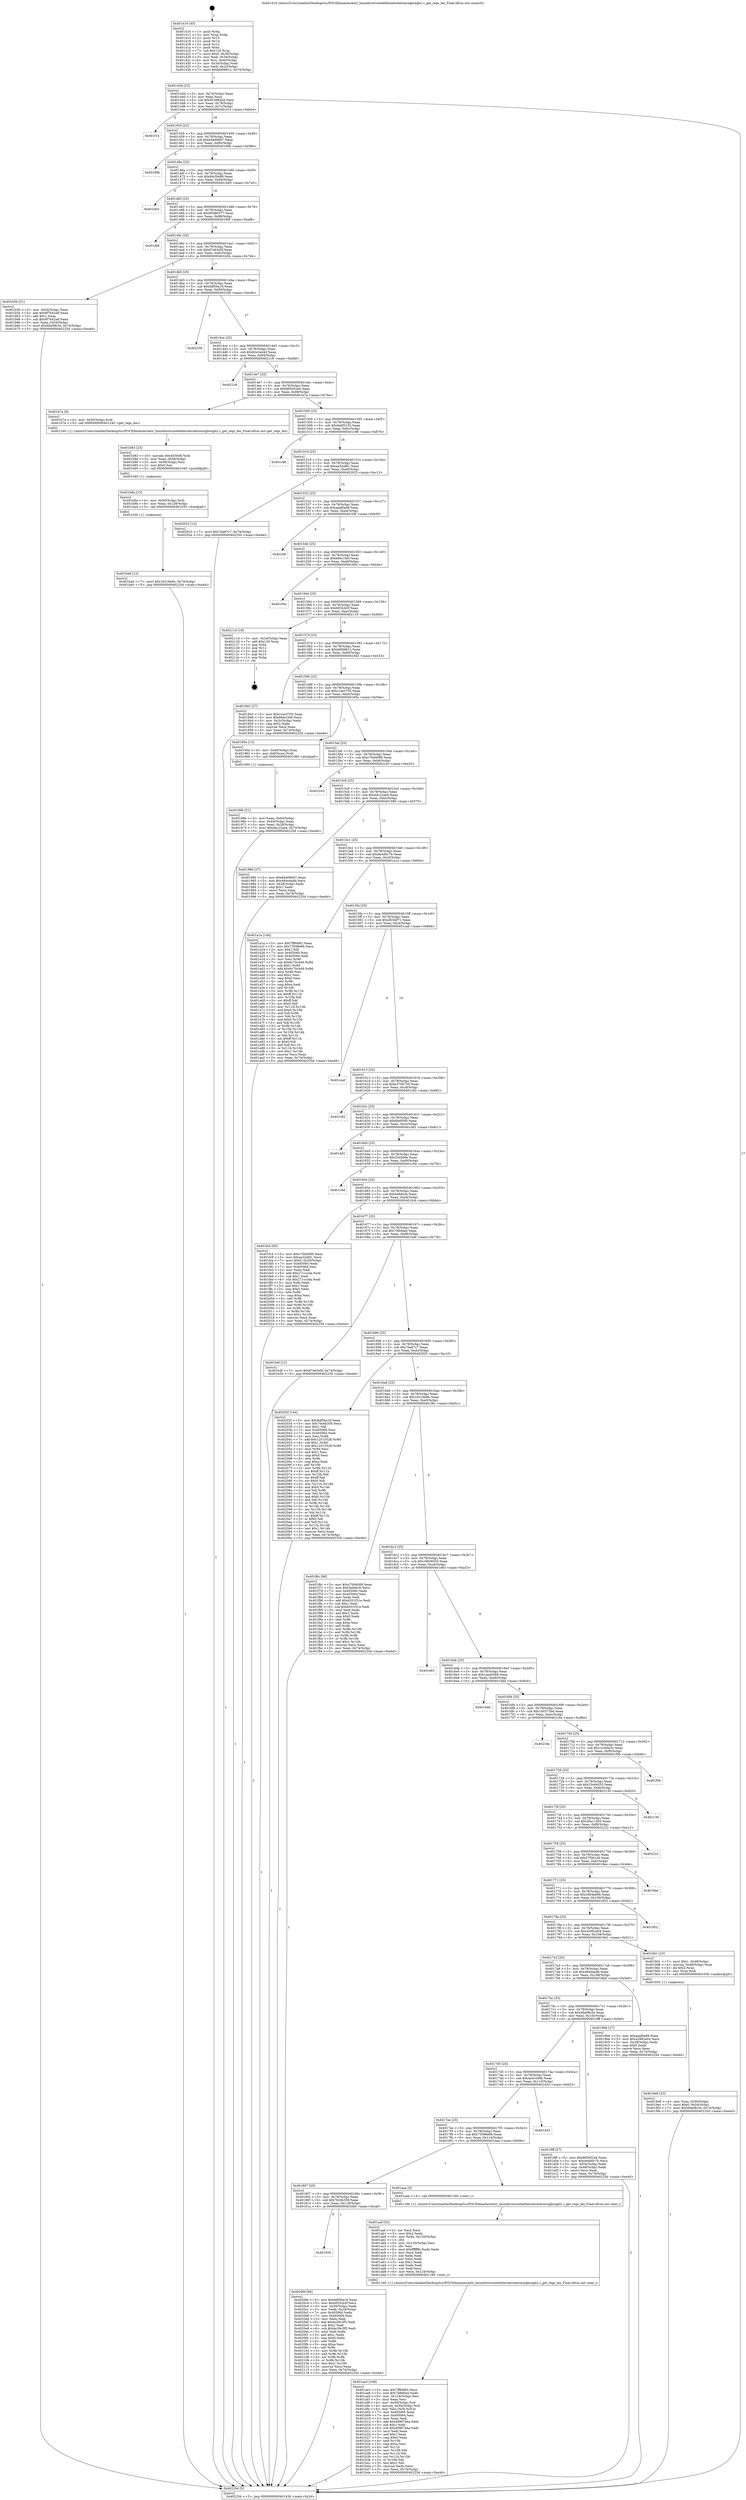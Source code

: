 digraph "0x401410" {
  label = "0x401410 (/mnt/c/Users/mathe/Desktop/tcc/POCII/binaries/extr_linuxdriversnetethernetchelsiocxgbcxgb2.c_get_regs_len_Final-ollvm.out::main(0))"
  labelloc = "t"
  node[shape=record]

  Entry [label="",width=0.3,height=0.3,shape=circle,fillcolor=black,style=filled]
  "0x40143d" [label="{
     0x40143d [23]\l
     | [instrs]\l
     &nbsp;&nbsp;0x40143d \<+3\>: mov -0x74(%rbp),%eax\l
     &nbsp;&nbsp;0x401440 \<+2\>: mov %eax,%ecx\l
     &nbsp;&nbsp;0x401442 \<+6\>: sub $0x823982bd,%ecx\l
     &nbsp;&nbsp;0x401448 \<+3\>: mov %eax,-0x78(%rbp)\l
     &nbsp;&nbsp;0x40144b \<+3\>: mov %ecx,-0x7c(%rbp)\l
     &nbsp;&nbsp;0x40144e \<+6\>: je 0000000000401f14 \<main+0xb04\>\l
  }"]
  "0x401f14" [label="{
     0x401f14\l
  }", style=dashed]
  "0x401454" [label="{
     0x401454 [22]\l
     | [instrs]\l
     &nbsp;&nbsp;0x401454 \<+5\>: jmp 0000000000401459 \<main+0x49\>\l
     &nbsp;&nbsp;0x401459 \<+3\>: mov -0x78(%rbp),%eax\l
     &nbsp;&nbsp;0x40145c \<+5\>: sub $0x84469b97,%eax\l
     &nbsp;&nbsp;0x401461 \<+3\>: mov %eax,-0x80(%rbp)\l
     &nbsp;&nbsp;0x401464 \<+6\>: je 000000000040199b \<main+0x58b\>\l
  }"]
  Exit [label="",width=0.3,height=0.3,shape=circle,fillcolor=black,style=filled,peripheries=2]
  "0x40199b" [label="{
     0x40199b\l
  }", style=dashed]
  "0x40146a" [label="{
     0x40146a [25]\l
     | [instrs]\l
     &nbsp;&nbsp;0x40146a \<+5\>: jmp 000000000040146f \<main+0x5f\>\l
     &nbsp;&nbsp;0x40146f \<+3\>: mov -0x78(%rbp),%eax\l
     &nbsp;&nbsp;0x401472 \<+5\>: sub $0x84c5bdf6,%eax\l
     &nbsp;&nbsp;0x401477 \<+6\>: mov %eax,-0x84(%rbp)\l
     &nbsp;&nbsp;0x40147d \<+6\>: je 0000000000401bb5 \<main+0x7a5\>\l
  }"]
  "0x401820" [label="{
     0x401820\l
  }", style=dashed]
  "0x401bb5" [label="{
     0x401bb5\l
  }", style=dashed]
  "0x401483" [label="{
     0x401483 [25]\l
     | [instrs]\l
     &nbsp;&nbsp;0x401483 \<+5\>: jmp 0000000000401488 \<main+0x78\>\l
     &nbsp;&nbsp;0x401488 \<+3\>: mov -0x78(%rbp),%eax\l
     &nbsp;&nbsp;0x40148b \<+5\>: sub $0x85490377,%eax\l
     &nbsp;&nbsp;0x401490 \<+6\>: mov %eax,-0x88(%rbp)\l
     &nbsp;&nbsp;0x401496 \<+6\>: je 0000000000401f08 \<main+0xaf8\>\l
  }"]
  "0x4020bf" [label="{
     0x4020bf [94]\l
     | [instrs]\l
     &nbsp;&nbsp;0x4020bf \<+5\>: mov $0x8df56a18,%eax\l
     &nbsp;&nbsp;0x4020c4 \<+5\>: mov $0xbf25cb5f,%ecx\l
     &nbsp;&nbsp;0x4020c9 \<+3\>: mov -0x30(%rbp),%edx\l
     &nbsp;&nbsp;0x4020cc \<+3\>: mov %edx,-0x24(%rbp)\l
     &nbsp;&nbsp;0x4020cf \<+7\>: mov 0x405060,%edx\l
     &nbsp;&nbsp;0x4020d6 \<+7\>: mov 0x405064,%esi\l
     &nbsp;&nbsp;0x4020dd \<+2\>: mov %edx,%edi\l
     &nbsp;&nbsp;0x4020df \<+6\>: add $0xbc59c3f5,%edi\l
     &nbsp;&nbsp;0x4020e5 \<+3\>: sub $0x1,%edi\l
     &nbsp;&nbsp;0x4020e8 \<+6\>: sub $0xbc59c3f5,%edi\l
     &nbsp;&nbsp;0x4020ee \<+3\>: imul %edi,%edx\l
     &nbsp;&nbsp;0x4020f1 \<+3\>: and $0x1,%edx\l
     &nbsp;&nbsp;0x4020f4 \<+3\>: cmp $0x0,%edx\l
     &nbsp;&nbsp;0x4020f7 \<+4\>: sete %r8b\l
     &nbsp;&nbsp;0x4020fb \<+3\>: cmp $0xa,%esi\l
     &nbsp;&nbsp;0x4020fe \<+4\>: setl %r9b\l
     &nbsp;&nbsp;0x402102 \<+3\>: mov %r8b,%r10b\l
     &nbsp;&nbsp;0x402105 \<+3\>: and %r9b,%r10b\l
     &nbsp;&nbsp;0x402108 \<+3\>: xor %r9b,%r8b\l
     &nbsp;&nbsp;0x40210b \<+3\>: or %r8b,%r10b\l
     &nbsp;&nbsp;0x40210e \<+4\>: test $0x1,%r10b\l
     &nbsp;&nbsp;0x402112 \<+3\>: cmovne %ecx,%eax\l
     &nbsp;&nbsp;0x402115 \<+3\>: mov %eax,-0x74(%rbp)\l
     &nbsp;&nbsp;0x402118 \<+5\>: jmp 000000000040225d \<main+0xe4d\>\l
  }"]
  "0x401f08" [label="{
     0x401f08\l
  }", style=dashed]
  "0x40149c" [label="{
     0x40149c [25]\l
     | [instrs]\l
     &nbsp;&nbsp;0x40149c \<+5\>: jmp 00000000004014a1 \<main+0x91\>\l
     &nbsp;&nbsp;0x4014a1 \<+3\>: mov -0x78(%rbp),%eax\l
     &nbsp;&nbsp;0x4014a4 \<+5\>: sub $0x87e63e5f,%eax\l
     &nbsp;&nbsp;0x4014a9 \<+6\>: mov %eax,-0x8c(%rbp)\l
     &nbsp;&nbsp;0x4014af \<+6\>: je 0000000000401b5b \<main+0x74b\>\l
  }"]
  "0x401ba9" [label="{
     0x401ba9 [12]\l
     | [instrs]\l
     &nbsp;&nbsp;0x401ba9 \<+7\>: movl $0x16316b9e,-0x74(%rbp)\l
     &nbsp;&nbsp;0x401bb0 \<+5\>: jmp 000000000040225d \<main+0xe4d\>\l
  }"]
  "0x401b5b" [label="{
     0x401b5b [31]\l
     | [instrs]\l
     &nbsp;&nbsp;0x401b5b \<+3\>: mov -0x54(%rbp),%eax\l
     &nbsp;&nbsp;0x401b5e \<+5\>: add $0x9f7b42a8,%eax\l
     &nbsp;&nbsp;0x401b63 \<+3\>: add $0x1,%eax\l
     &nbsp;&nbsp;0x401b66 \<+5\>: sub $0x9f7b42a8,%eax\l
     &nbsp;&nbsp;0x401b6b \<+3\>: mov %eax,-0x54(%rbp)\l
     &nbsp;&nbsp;0x401b6e \<+7\>: movl $0x48a08c3e,-0x74(%rbp)\l
     &nbsp;&nbsp;0x401b75 \<+5\>: jmp 000000000040225d \<main+0xe4d\>\l
  }"]
  "0x4014b5" [label="{
     0x4014b5 [25]\l
     | [instrs]\l
     &nbsp;&nbsp;0x4014b5 \<+5\>: jmp 00000000004014ba \<main+0xaa\>\l
     &nbsp;&nbsp;0x4014ba \<+3\>: mov -0x78(%rbp),%eax\l
     &nbsp;&nbsp;0x4014bd \<+5\>: sub $0x8df56a18,%eax\l
     &nbsp;&nbsp;0x4014c2 \<+6\>: mov %eax,-0x90(%rbp)\l
     &nbsp;&nbsp;0x4014c8 \<+6\>: je 0000000000402256 \<main+0xe46\>\l
  }"]
  "0x401b9a" [label="{
     0x401b9a [15]\l
     | [instrs]\l
     &nbsp;&nbsp;0x401b9a \<+4\>: mov -0x50(%rbp),%rdi\l
     &nbsp;&nbsp;0x401b9e \<+6\>: mov %eax,-0x128(%rbp)\l
     &nbsp;&nbsp;0x401ba4 \<+5\>: call 0000000000401030 \<free@plt\>\l
     | [calls]\l
     &nbsp;&nbsp;0x401030 \{1\} (unknown)\l
  }"]
  "0x402256" [label="{
     0x402256\l
  }", style=dashed]
  "0x4014ce" [label="{
     0x4014ce [25]\l
     | [instrs]\l
     &nbsp;&nbsp;0x4014ce \<+5\>: jmp 00000000004014d3 \<main+0xc3\>\l
     &nbsp;&nbsp;0x4014d3 \<+3\>: mov -0x78(%rbp),%eax\l
     &nbsp;&nbsp;0x4014d6 \<+5\>: sub $0x92e3a443,%eax\l
     &nbsp;&nbsp;0x4014db \<+6\>: mov %eax,-0x94(%rbp)\l
     &nbsp;&nbsp;0x4014e1 \<+6\>: je 00000000004021c8 \<main+0xdb8\>\l
  }"]
  "0x401b83" [label="{
     0x401b83 [23]\l
     | [instrs]\l
     &nbsp;&nbsp;0x401b83 \<+10\>: movabs $0x4030d6,%rdi\l
     &nbsp;&nbsp;0x401b8d \<+3\>: mov %eax,-0x58(%rbp)\l
     &nbsp;&nbsp;0x401b90 \<+3\>: mov -0x58(%rbp),%esi\l
     &nbsp;&nbsp;0x401b93 \<+2\>: mov $0x0,%al\l
     &nbsp;&nbsp;0x401b95 \<+5\>: call 0000000000401040 \<printf@plt\>\l
     | [calls]\l
     &nbsp;&nbsp;0x401040 \{1\} (unknown)\l
  }"]
  "0x4021c8" [label="{
     0x4021c8\l
  }", style=dashed]
  "0x4014e7" [label="{
     0x4014e7 [25]\l
     | [instrs]\l
     &nbsp;&nbsp;0x4014e7 \<+5\>: jmp 00000000004014ec \<main+0xdc\>\l
     &nbsp;&nbsp;0x4014ec \<+3\>: mov -0x78(%rbp),%eax\l
     &nbsp;&nbsp;0x4014ef \<+5\>: sub $0x965652e4,%eax\l
     &nbsp;&nbsp;0x4014f4 \<+6\>: mov %eax,-0x98(%rbp)\l
     &nbsp;&nbsp;0x4014fa \<+6\>: je 0000000000401b7a \<main+0x76a\>\l
  }"]
  "0x401ae3" [label="{
     0x401ae3 [108]\l
     | [instrs]\l
     &nbsp;&nbsp;0x401ae3 \<+5\>: mov $0x7ff94f83,%ecx\l
     &nbsp;&nbsp;0x401ae8 \<+5\>: mov $0x7089da4,%edx\l
     &nbsp;&nbsp;0x401aed \<+6\>: mov -0x124(%rbp),%esi\l
     &nbsp;&nbsp;0x401af3 \<+3\>: imul %eax,%esi\l
     &nbsp;&nbsp;0x401af6 \<+4\>: mov -0x50(%rbp),%r8\l
     &nbsp;&nbsp;0x401afa \<+4\>: movslq -0x54(%rbp),%r9\l
     &nbsp;&nbsp;0x401afe \<+4\>: mov %esi,(%r8,%r9,4)\l
     &nbsp;&nbsp;0x401b02 \<+7\>: mov 0x405060,%eax\l
     &nbsp;&nbsp;0x401b09 \<+7\>: mov 0x405064,%esi\l
     &nbsp;&nbsp;0x401b10 \<+2\>: mov %eax,%edi\l
     &nbsp;&nbsp;0x401b12 \<+6\>: add $0x40967a4a,%edi\l
     &nbsp;&nbsp;0x401b18 \<+3\>: sub $0x1,%edi\l
     &nbsp;&nbsp;0x401b1b \<+6\>: sub $0x40967a4a,%edi\l
     &nbsp;&nbsp;0x401b21 \<+3\>: imul %edi,%eax\l
     &nbsp;&nbsp;0x401b24 \<+3\>: and $0x1,%eax\l
     &nbsp;&nbsp;0x401b27 \<+3\>: cmp $0x0,%eax\l
     &nbsp;&nbsp;0x401b2a \<+4\>: sete %r10b\l
     &nbsp;&nbsp;0x401b2e \<+3\>: cmp $0xa,%esi\l
     &nbsp;&nbsp;0x401b31 \<+4\>: setl %r11b\l
     &nbsp;&nbsp;0x401b35 \<+3\>: mov %r10b,%bl\l
     &nbsp;&nbsp;0x401b38 \<+3\>: and %r11b,%bl\l
     &nbsp;&nbsp;0x401b3b \<+3\>: xor %r11b,%r10b\l
     &nbsp;&nbsp;0x401b3e \<+3\>: or %r10b,%bl\l
     &nbsp;&nbsp;0x401b41 \<+3\>: test $0x1,%bl\l
     &nbsp;&nbsp;0x401b44 \<+3\>: cmovne %edx,%ecx\l
     &nbsp;&nbsp;0x401b47 \<+3\>: mov %ecx,-0x74(%rbp)\l
     &nbsp;&nbsp;0x401b4a \<+5\>: jmp 000000000040225d \<main+0xe4d\>\l
  }"]
  "0x401b7a" [label="{
     0x401b7a [9]\l
     | [instrs]\l
     &nbsp;&nbsp;0x401b7a \<+4\>: mov -0x50(%rbp),%rdi\l
     &nbsp;&nbsp;0x401b7e \<+5\>: call 0000000000401240 \<get_regs_len\>\l
     | [calls]\l
     &nbsp;&nbsp;0x401240 \{1\} (/mnt/c/Users/mathe/Desktop/tcc/POCII/binaries/extr_linuxdriversnetethernetchelsiocxgbcxgb2.c_get_regs_len_Final-ollvm.out::get_regs_len)\l
  }"]
  "0x401500" [label="{
     0x401500 [25]\l
     | [instrs]\l
     &nbsp;&nbsp;0x401500 \<+5\>: jmp 0000000000401505 \<main+0xf5\>\l
     &nbsp;&nbsp;0x401505 \<+3\>: mov -0x78(%rbp),%eax\l
     &nbsp;&nbsp;0x401508 \<+5\>: sub $0x9a6f3152,%eax\l
     &nbsp;&nbsp;0x40150d \<+6\>: mov %eax,-0x9c(%rbp)\l
     &nbsp;&nbsp;0x401513 \<+6\>: je 0000000000401c86 \<main+0x876\>\l
  }"]
  "0x401aaf" [label="{
     0x401aaf [52]\l
     | [instrs]\l
     &nbsp;&nbsp;0x401aaf \<+2\>: xor %ecx,%ecx\l
     &nbsp;&nbsp;0x401ab1 \<+5\>: mov $0x2,%edx\l
     &nbsp;&nbsp;0x401ab6 \<+6\>: mov %edx,-0x120(%rbp)\l
     &nbsp;&nbsp;0x401abc \<+1\>: cltd\l
     &nbsp;&nbsp;0x401abd \<+6\>: mov -0x120(%rbp),%esi\l
     &nbsp;&nbsp;0x401ac3 \<+2\>: idiv %esi\l
     &nbsp;&nbsp;0x401ac5 \<+6\>: imul $0xfffffffe,%edx,%edx\l
     &nbsp;&nbsp;0x401acb \<+2\>: mov %ecx,%edi\l
     &nbsp;&nbsp;0x401acd \<+2\>: sub %edx,%edi\l
     &nbsp;&nbsp;0x401acf \<+2\>: mov %ecx,%edx\l
     &nbsp;&nbsp;0x401ad1 \<+3\>: sub $0x1,%edx\l
     &nbsp;&nbsp;0x401ad4 \<+2\>: add %edx,%edi\l
     &nbsp;&nbsp;0x401ad6 \<+2\>: sub %edi,%ecx\l
     &nbsp;&nbsp;0x401ad8 \<+6\>: mov %ecx,-0x124(%rbp)\l
     &nbsp;&nbsp;0x401ade \<+5\>: call 0000000000401160 \<next_i\>\l
     | [calls]\l
     &nbsp;&nbsp;0x401160 \{1\} (/mnt/c/Users/mathe/Desktop/tcc/POCII/binaries/extr_linuxdriversnetethernetchelsiocxgbcxgb2.c_get_regs_len_Final-ollvm.out::next_i)\l
  }"]
  "0x401c86" [label="{
     0x401c86\l
  }", style=dashed]
  "0x401519" [label="{
     0x401519 [25]\l
     | [instrs]\l
     &nbsp;&nbsp;0x401519 \<+5\>: jmp 000000000040151e \<main+0x10e\>\l
     &nbsp;&nbsp;0x40151e \<+3\>: mov -0x78(%rbp),%eax\l
     &nbsp;&nbsp;0x401521 \<+5\>: sub $0xaa32af41,%eax\l
     &nbsp;&nbsp;0x401526 \<+6\>: mov %eax,-0xa0(%rbp)\l
     &nbsp;&nbsp;0x40152c \<+6\>: je 0000000000402023 \<main+0xc13\>\l
  }"]
  "0x401807" [label="{
     0x401807 [25]\l
     | [instrs]\l
     &nbsp;&nbsp;0x401807 \<+5\>: jmp 000000000040180c \<main+0x3fc\>\l
     &nbsp;&nbsp;0x40180c \<+3\>: mov -0x78(%rbp),%eax\l
     &nbsp;&nbsp;0x40180f \<+5\>: sub $0x76c6b359,%eax\l
     &nbsp;&nbsp;0x401814 \<+6\>: mov %eax,-0x118(%rbp)\l
     &nbsp;&nbsp;0x40181a \<+6\>: je 00000000004020bf \<main+0xcaf\>\l
  }"]
  "0x402023" [label="{
     0x402023 [12]\l
     | [instrs]\l
     &nbsp;&nbsp;0x402023 \<+7\>: movl $0x7ba67c7,-0x74(%rbp)\l
     &nbsp;&nbsp;0x40202a \<+5\>: jmp 000000000040225d \<main+0xe4d\>\l
  }"]
  "0x401532" [label="{
     0x401532 [25]\l
     | [instrs]\l
     &nbsp;&nbsp;0x401532 \<+5\>: jmp 0000000000401537 \<main+0x127\>\l
     &nbsp;&nbsp;0x401537 \<+3\>: mov -0x78(%rbp),%eax\l
     &nbsp;&nbsp;0x40153a \<+5\>: sub $0xaaaf0a68,%eax\l
     &nbsp;&nbsp;0x40153f \<+6\>: mov %eax,-0xa4(%rbp)\l
     &nbsp;&nbsp;0x401545 \<+6\>: je 0000000000401f4f \<main+0xb3f\>\l
  }"]
  "0x401aaa" [label="{
     0x401aaa [5]\l
     | [instrs]\l
     &nbsp;&nbsp;0x401aaa \<+5\>: call 0000000000401160 \<next_i\>\l
     | [calls]\l
     &nbsp;&nbsp;0x401160 \{1\} (/mnt/c/Users/mathe/Desktop/tcc/POCII/binaries/extr_linuxdriversnetethernetchelsiocxgbcxgb2.c_get_regs_len_Final-ollvm.out::next_i)\l
  }"]
  "0x401f4f" [label="{
     0x401f4f\l
  }", style=dashed]
  "0x40154b" [label="{
     0x40154b [25]\l
     | [instrs]\l
     &nbsp;&nbsp;0x40154b \<+5\>: jmp 0000000000401550 \<main+0x140\>\l
     &nbsp;&nbsp;0x401550 \<+3\>: mov -0x78(%rbp),%eax\l
     &nbsp;&nbsp;0x401553 \<+5\>: sub $0xb84c1fe0,%eax\l
     &nbsp;&nbsp;0x401558 \<+6\>: mov %eax,-0xa8(%rbp)\l
     &nbsp;&nbsp;0x40155e \<+6\>: je 000000000040185e \<main+0x44e\>\l
  }"]
  "0x4017ee" [label="{
     0x4017ee [25]\l
     | [instrs]\l
     &nbsp;&nbsp;0x4017ee \<+5\>: jmp 00000000004017f3 \<main+0x3e3\>\l
     &nbsp;&nbsp;0x4017f3 \<+3\>: mov -0x78(%rbp),%eax\l
     &nbsp;&nbsp;0x4017f6 \<+5\>: sub $0x73598e66,%eax\l
     &nbsp;&nbsp;0x4017fb \<+6\>: mov %eax,-0x114(%rbp)\l
     &nbsp;&nbsp;0x401801 \<+6\>: je 0000000000401aaa \<main+0x69a\>\l
  }"]
  "0x40185e" [label="{
     0x40185e\l
  }", style=dashed]
  "0x401564" [label="{
     0x401564 [25]\l
     | [instrs]\l
     &nbsp;&nbsp;0x401564 \<+5\>: jmp 0000000000401569 \<main+0x159\>\l
     &nbsp;&nbsp;0x401569 \<+3\>: mov -0x78(%rbp),%eax\l
     &nbsp;&nbsp;0x40156c \<+5\>: sub $0xbf25cb5f,%eax\l
     &nbsp;&nbsp;0x401571 \<+6\>: mov %eax,-0xac(%rbp)\l
     &nbsp;&nbsp;0x401577 \<+6\>: je 000000000040211d \<main+0xd0d\>\l
  }"]
  "0x401d33" [label="{
     0x401d33\l
  }", style=dashed]
  "0x40211d" [label="{
     0x40211d [19]\l
     | [instrs]\l
     &nbsp;&nbsp;0x40211d \<+3\>: mov -0x24(%rbp),%eax\l
     &nbsp;&nbsp;0x402120 \<+7\>: add $0x120,%rsp\l
     &nbsp;&nbsp;0x402127 \<+1\>: pop %rbx\l
     &nbsp;&nbsp;0x402128 \<+2\>: pop %r12\l
     &nbsp;&nbsp;0x40212a \<+2\>: pop %r14\l
     &nbsp;&nbsp;0x40212c \<+2\>: pop %r15\l
     &nbsp;&nbsp;0x40212e \<+1\>: pop %rbp\l
     &nbsp;&nbsp;0x40212f \<+1\>: ret\l
  }"]
  "0x40157d" [label="{
     0x40157d [25]\l
     | [instrs]\l
     &nbsp;&nbsp;0x40157d \<+5\>: jmp 0000000000401582 \<main+0x172\>\l
     &nbsp;&nbsp;0x401582 \<+3\>: mov -0x78(%rbp),%eax\l
     &nbsp;&nbsp;0x401585 \<+5\>: sub $0xbfd06812,%eax\l
     &nbsp;&nbsp;0x40158a \<+6\>: mov %eax,-0xb0(%rbp)\l
     &nbsp;&nbsp;0x401590 \<+6\>: je 0000000000401843 \<main+0x433\>\l
  }"]
  "0x4017d5" [label="{
     0x4017d5 [25]\l
     | [instrs]\l
     &nbsp;&nbsp;0x4017d5 \<+5\>: jmp 00000000004017da \<main+0x3ca\>\l
     &nbsp;&nbsp;0x4017da \<+3\>: mov -0x78(%rbp),%eax\l
     &nbsp;&nbsp;0x4017dd \<+5\>: sub $0x4a3c4496,%eax\l
     &nbsp;&nbsp;0x4017e2 \<+6\>: mov %eax,-0x110(%rbp)\l
     &nbsp;&nbsp;0x4017e8 \<+6\>: je 0000000000401d33 \<main+0x923\>\l
  }"]
  "0x401843" [label="{
     0x401843 [27]\l
     | [instrs]\l
     &nbsp;&nbsp;0x401843 \<+5\>: mov $0xc1ee3705,%eax\l
     &nbsp;&nbsp;0x401848 \<+5\>: mov $0xb84c1fe0,%ecx\l
     &nbsp;&nbsp;0x40184d \<+3\>: mov -0x2c(%rbp),%edx\l
     &nbsp;&nbsp;0x401850 \<+3\>: cmp $0x2,%edx\l
     &nbsp;&nbsp;0x401853 \<+3\>: cmovne %ecx,%eax\l
     &nbsp;&nbsp;0x401856 \<+3\>: mov %eax,-0x74(%rbp)\l
     &nbsp;&nbsp;0x401859 \<+5\>: jmp 000000000040225d \<main+0xe4d\>\l
  }"]
  "0x401596" [label="{
     0x401596 [25]\l
     | [instrs]\l
     &nbsp;&nbsp;0x401596 \<+5\>: jmp 000000000040159b \<main+0x18b\>\l
     &nbsp;&nbsp;0x40159b \<+3\>: mov -0x78(%rbp),%eax\l
     &nbsp;&nbsp;0x40159e \<+5\>: sub $0xc1ee3705,%eax\l
     &nbsp;&nbsp;0x4015a3 \<+6\>: mov %eax,-0xb4(%rbp)\l
     &nbsp;&nbsp;0x4015a9 \<+6\>: je 000000000040195e \<main+0x54e\>\l
  }"]
  "0x40225d" [label="{
     0x40225d [5]\l
     | [instrs]\l
     &nbsp;&nbsp;0x40225d \<+5\>: jmp 000000000040143d \<main+0x2d\>\l
  }"]
  "0x401410" [label="{
     0x401410 [45]\l
     | [instrs]\l
     &nbsp;&nbsp;0x401410 \<+1\>: push %rbp\l
     &nbsp;&nbsp;0x401411 \<+3\>: mov %rsp,%rbp\l
     &nbsp;&nbsp;0x401414 \<+2\>: push %r15\l
     &nbsp;&nbsp;0x401416 \<+2\>: push %r14\l
     &nbsp;&nbsp;0x401418 \<+2\>: push %r12\l
     &nbsp;&nbsp;0x40141a \<+1\>: push %rbx\l
     &nbsp;&nbsp;0x40141b \<+7\>: sub $0x120,%rsp\l
     &nbsp;&nbsp;0x401422 \<+7\>: movl $0x0,-0x30(%rbp)\l
     &nbsp;&nbsp;0x401429 \<+3\>: mov %edi,-0x34(%rbp)\l
     &nbsp;&nbsp;0x40142c \<+4\>: mov %rsi,-0x40(%rbp)\l
     &nbsp;&nbsp;0x401430 \<+3\>: mov -0x34(%rbp),%edi\l
     &nbsp;&nbsp;0x401433 \<+3\>: mov %edi,-0x2c(%rbp)\l
     &nbsp;&nbsp;0x401436 \<+7\>: movl $0xbfd06812,-0x74(%rbp)\l
  }"]
  "0x4019ff" [label="{
     0x4019ff [27]\l
     | [instrs]\l
     &nbsp;&nbsp;0x4019ff \<+5\>: mov $0x965652e4,%eax\l
     &nbsp;&nbsp;0x401a04 \<+5\>: mov $0xde4d0c7b,%ecx\l
     &nbsp;&nbsp;0x401a09 \<+3\>: mov -0x54(%rbp),%edx\l
     &nbsp;&nbsp;0x401a0c \<+3\>: cmp -0x48(%rbp),%edx\l
     &nbsp;&nbsp;0x401a0f \<+3\>: cmovl %ecx,%eax\l
     &nbsp;&nbsp;0x401a12 \<+3\>: mov %eax,-0x74(%rbp)\l
     &nbsp;&nbsp;0x401a15 \<+5\>: jmp 000000000040225d \<main+0xe4d\>\l
  }"]
  "0x40195e" [label="{
     0x40195e [13]\l
     | [instrs]\l
     &nbsp;&nbsp;0x40195e \<+4\>: mov -0x40(%rbp),%rax\l
     &nbsp;&nbsp;0x401962 \<+4\>: mov 0x8(%rax),%rdi\l
     &nbsp;&nbsp;0x401966 \<+5\>: call 0000000000401060 \<atoi@plt\>\l
     | [calls]\l
     &nbsp;&nbsp;0x401060 \{1\} (unknown)\l
  }"]
  "0x4015af" [label="{
     0x4015af [25]\l
     | [instrs]\l
     &nbsp;&nbsp;0x4015af \<+5\>: jmp 00000000004015b4 \<main+0x1a4\>\l
     &nbsp;&nbsp;0x4015b4 \<+3\>: mov -0x78(%rbp),%eax\l
     &nbsp;&nbsp;0x4015b7 \<+5\>: sub $0xc70d4089,%eax\l
     &nbsp;&nbsp;0x4015bc \<+6\>: mov %eax,-0xb8(%rbp)\l
     &nbsp;&nbsp;0x4015c2 \<+6\>: je 0000000000402243 \<main+0xe33\>\l
  }"]
  "0x40196b" [label="{
     0x40196b [21]\l
     | [instrs]\l
     &nbsp;&nbsp;0x40196b \<+3\>: mov %eax,-0x44(%rbp)\l
     &nbsp;&nbsp;0x40196e \<+3\>: mov -0x44(%rbp),%eax\l
     &nbsp;&nbsp;0x401971 \<+3\>: mov %eax,-0x28(%rbp)\l
     &nbsp;&nbsp;0x401974 \<+7\>: movl $0xd4c22ae4,-0x74(%rbp)\l
     &nbsp;&nbsp;0x40197b \<+5\>: jmp 000000000040225d \<main+0xe4d\>\l
  }"]
  "0x4019e8" [label="{
     0x4019e8 [23]\l
     | [instrs]\l
     &nbsp;&nbsp;0x4019e8 \<+4\>: mov %rax,-0x50(%rbp)\l
     &nbsp;&nbsp;0x4019ec \<+7\>: movl $0x0,-0x54(%rbp)\l
     &nbsp;&nbsp;0x4019f3 \<+7\>: movl $0x48a08c3e,-0x74(%rbp)\l
     &nbsp;&nbsp;0x4019fa \<+5\>: jmp 000000000040225d \<main+0xe4d\>\l
  }"]
  "0x402243" [label="{
     0x402243\l
  }", style=dashed]
  "0x4015c8" [label="{
     0x4015c8 [25]\l
     | [instrs]\l
     &nbsp;&nbsp;0x4015c8 \<+5\>: jmp 00000000004015cd \<main+0x1bd\>\l
     &nbsp;&nbsp;0x4015cd \<+3\>: mov -0x78(%rbp),%eax\l
     &nbsp;&nbsp;0x4015d0 \<+5\>: sub $0xd4c22ae4,%eax\l
     &nbsp;&nbsp;0x4015d5 \<+6\>: mov %eax,-0xbc(%rbp)\l
     &nbsp;&nbsp;0x4015db \<+6\>: je 0000000000401980 \<main+0x570\>\l
  }"]
  "0x4017bc" [label="{
     0x4017bc [25]\l
     | [instrs]\l
     &nbsp;&nbsp;0x4017bc \<+5\>: jmp 00000000004017c1 \<main+0x3b1\>\l
     &nbsp;&nbsp;0x4017c1 \<+3\>: mov -0x78(%rbp),%eax\l
     &nbsp;&nbsp;0x4017c4 \<+5\>: sub $0x48a08c3e,%eax\l
     &nbsp;&nbsp;0x4017c9 \<+6\>: mov %eax,-0x10c(%rbp)\l
     &nbsp;&nbsp;0x4017cf \<+6\>: je 00000000004019ff \<main+0x5ef\>\l
  }"]
  "0x401980" [label="{
     0x401980 [27]\l
     | [instrs]\l
     &nbsp;&nbsp;0x401980 \<+5\>: mov $0x84469b97,%eax\l
     &nbsp;&nbsp;0x401985 \<+5\>: mov $0x464e4adb,%ecx\l
     &nbsp;&nbsp;0x40198a \<+3\>: mov -0x28(%rbp),%edx\l
     &nbsp;&nbsp;0x40198d \<+3\>: cmp $0x1,%edx\l
     &nbsp;&nbsp;0x401990 \<+3\>: cmovl %ecx,%eax\l
     &nbsp;&nbsp;0x401993 \<+3\>: mov %eax,-0x74(%rbp)\l
     &nbsp;&nbsp;0x401996 \<+5\>: jmp 000000000040225d \<main+0xe4d\>\l
  }"]
  "0x4015e1" [label="{
     0x4015e1 [25]\l
     | [instrs]\l
     &nbsp;&nbsp;0x4015e1 \<+5\>: jmp 00000000004015e6 \<main+0x1d6\>\l
     &nbsp;&nbsp;0x4015e6 \<+3\>: mov -0x78(%rbp),%eax\l
     &nbsp;&nbsp;0x4015e9 \<+5\>: sub $0xde4d0c7b,%eax\l
     &nbsp;&nbsp;0x4015ee \<+6\>: mov %eax,-0xc0(%rbp)\l
     &nbsp;&nbsp;0x4015f4 \<+6\>: je 0000000000401a1a \<main+0x60a\>\l
  }"]
  "0x4019b6" [label="{
     0x4019b6 [27]\l
     | [instrs]\l
     &nbsp;&nbsp;0x4019b6 \<+5\>: mov $0xaaaf0a68,%eax\l
     &nbsp;&nbsp;0x4019bb \<+5\>: mov $0x42882a04,%ecx\l
     &nbsp;&nbsp;0x4019c0 \<+3\>: mov -0x28(%rbp),%edx\l
     &nbsp;&nbsp;0x4019c3 \<+3\>: cmp $0x0,%edx\l
     &nbsp;&nbsp;0x4019c6 \<+3\>: cmove %ecx,%eax\l
     &nbsp;&nbsp;0x4019c9 \<+3\>: mov %eax,-0x74(%rbp)\l
     &nbsp;&nbsp;0x4019cc \<+5\>: jmp 000000000040225d \<main+0xe4d\>\l
  }"]
  "0x401a1a" [label="{
     0x401a1a [144]\l
     | [instrs]\l
     &nbsp;&nbsp;0x401a1a \<+5\>: mov $0x7ff94f83,%eax\l
     &nbsp;&nbsp;0x401a1f \<+5\>: mov $0x73598e66,%ecx\l
     &nbsp;&nbsp;0x401a24 \<+2\>: mov $0x1,%dl\l
     &nbsp;&nbsp;0x401a26 \<+7\>: mov 0x405060,%esi\l
     &nbsp;&nbsp;0x401a2d \<+7\>: mov 0x405064,%edi\l
     &nbsp;&nbsp;0x401a34 \<+3\>: mov %esi,%r8d\l
     &nbsp;&nbsp;0x401a37 \<+7\>: sub $0x6c70c449,%r8d\l
     &nbsp;&nbsp;0x401a3e \<+4\>: sub $0x1,%r8d\l
     &nbsp;&nbsp;0x401a42 \<+7\>: add $0x6c70c449,%r8d\l
     &nbsp;&nbsp;0x401a49 \<+4\>: imul %r8d,%esi\l
     &nbsp;&nbsp;0x401a4d \<+3\>: and $0x1,%esi\l
     &nbsp;&nbsp;0x401a50 \<+3\>: cmp $0x0,%esi\l
     &nbsp;&nbsp;0x401a53 \<+4\>: sete %r9b\l
     &nbsp;&nbsp;0x401a57 \<+3\>: cmp $0xa,%edi\l
     &nbsp;&nbsp;0x401a5a \<+4\>: setl %r10b\l
     &nbsp;&nbsp;0x401a5e \<+3\>: mov %r9b,%r11b\l
     &nbsp;&nbsp;0x401a61 \<+4\>: xor $0xff,%r11b\l
     &nbsp;&nbsp;0x401a65 \<+3\>: mov %r10b,%bl\l
     &nbsp;&nbsp;0x401a68 \<+3\>: xor $0xff,%bl\l
     &nbsp;&nbsp;0x401a6b \<+3\>: xor $0x0,%dl\l
     &nbsp;&nbsp;0x401a6e \<+3\>: mov %r11b,%r14b\l
     &nbsp;&nbsp;0x401a71 \<+4\>: and $0x0,%r14b\l
     &nbsp;&nbsp;0x401a75 \<+3\>: and %dl,%r9b\l
     &nbsp;&nbsp;0x401a78 \<+3\>: mov %bl,%r15b\l
     &nbsp;&nbsp;0x401a7b \<+4\>: and $0x0,%r15b\l
     &nbsp;&nbsp;0x401a7f \<+3\>: and %dl,%r10b\l
     &nbsp;&nbsp;0x401a82 \<+3\>: or %r9b,%r14b\l
     &nbsp;&nbsp;0x401a85 \<+3\>: or %r10b,%r15b\l
     &nbsp;&nbsp;0x401a88 \<+3\>: xor %r15b,%r14b\l
     &nbsp;&nbsp;0x401a8b \<+3\>: or %bl,%r11b\l
     &nbsp;&nbsp;0x401a8e \<+4\>: xor $0xff,%r11b\l
     &nbsp;&nbsp;0x401a92 \<+3\>: or $0x0,%dl\l
     &nbsp;&nbsp;0x401a95 \<+3\>: and %dl,%r11b\l
     &nbsp;&nbsp;0x401a98 \<+3\>: or %r11b,%r14b\l
     &nbsp;&nbsp;0x401a9b \<+4\>: test $0x1,%r14b\l
     &nbsp;&nbsp;0x401a9f \<+3\>: cmovne %ecx,%eax\l
     &nbsp;&nbsp;0x401aa2 \<+3\>: mov %eax,-0x74(%rbp)\l
     &nbsp;&nbsp;0x401aa5 \<+5\>: jmp 000000000040225d \<main+0xe4d\>\l
  }"]
  "0x4015fa" [label="{
     0x4015fa [25]\l
     | [instrs]\l
     &nbsp;&nbsp;0x4015fa \<+5\>: jmp 00000000004015ff \<main+0x1ef\>\l
     &nbsp;&nbsp;0x4015ff \<+3\>: mov -0x78(%rbp),%eax\l
     &nbsp;&nbsp;0x401602 \<+5\>: sub $0xdf25df71,%eax\l
     &nbsp;&nbsp;0x401607 \<+6\>: mov %eax,-0xc4(%rbp)\l
     &nbsp;&nbsp;0x40160d \<+6\>: je 0000000000401cad \<main+0x89d\>\l
  }"]
  "0x4017a3" [label="{
     0x4017a3 [25]\l
     | [instrs]\l
     &nbsp;&nbsp;0x4017a3 \<+5\>: jmp 00000000004017a8 \<main+0x398\>\l
     &nbsp;&nbsp;0x4017a8 \<+3\>: mov -0x78(%rbp),%eax\l
     &nbsp;&nbsp;0x4017ab \<+5\>: sub $0x464e4adb,%eax\l
     &nbsp;&nbsp;0x4017b0 \<+6\>: mov %eax,-0x108(%rbp)\l
     &nbsp;&nbsp;0x4017b6 \<+6\>: je 00000000004019b6 \<main+0x5a6\>\l
  }"]
  "0x401cad" [label="{
     0x401cad\l
  }", style=dashed]
  "0x401613" [label="{
     0x401613 [25]\l
     | [instrs]\l
     &nbsp;&nbsp;0x401613 \<+5\>: jmp 0000000000401618 \<main+0x208\>\l
     &nbsp;&nbsp;0x401618 \<+3\>: mov -0x78(%rbp),%eax\l
     &nbsp;&nbsp;0x40161b \<+5\>: sub $0xe370b730,%eax\l
     &nbsp;&nbsp;0x401620 \<+6\>: mov %eax,-0xc8(%rbp)\l
     &nbsp;&nbsp;0x401626 \<+6\>: je 0000000000401c92 \<main+0x882\>\l
  }"]
  "0x4019d1" [label="{
     0x4019d1 [23]\l
     | [instrs]\l
     &nbsp;&nbsp;0x4019d1 \<+7\>: movl $0x1,-0x48(%rbp)\l
     &nbsp;&nbsp;0x4019d8 \<+4\>: movslq -0x48(%rbp),%rax\l
     &nbsp;&nbsp;0x4019dc \<+4\>: shl $0x2,%rax\l
     &nbsp;&nbsp;0x4019e0 \<+3\>: mov %rax,%rdi\l
     &nbsp;&nbsp;0x4019e3 \<+5\>: call 0000000000401050 \<malloc@plt\>\l
     | [calls]\l
     &nbsp;&nbsp;0x401050 \{1\} (unknown)\l
  }"]
  "0x401c92" [label="{
     0x401c92\l
  }", style=dashed]
  "0x40162c" [label="{
     0x40162c [25]\l
     | [instrs]\l
     &nbsp;&nbsp;0x40162c \<+5\>: jmp 0000000000401631 \<main+0x221\>\l
     &nbsp;&nbsp;0x401631 \<+3\>: mov -0x78(%rbp),%eax\l
     &nbsp;&nbsp;0x401634 \<+5\>: sub $0xf0a0f3f0,%eax\l
     &nbsp;&nbsp;0x401639 \<+6\>: mov %eax,-0xcc(%rbp)\l
     &nbsp;&nbsp;0x40163f \<+6\>: je 0000000000401dd1 \<main+0x9c1\>\l
  }"]
  "0x40178a" [label="{
     0x40178a [25]\l
     | [instrs]\l
     &nbsp;&nbsp;0x40178a \<+5\>: jmp 000000000040178f \<main+0x37f\>\l
     &nbsp;&nbsp;0x40178f \<+3\>: mov -0x78(%rbp),%eax\l
     &nbsp;&nbsp;0x401792 \<+5\>: sub $0x42882a04,%eax\l
     &nbsp;&nbsp;0x401797 \<+6\>: mov %eax,-0x104(%rbp)\l
     &nbsp;&nbsp;0x40179d \<+6\>: je 00000000004019d1 \<main+0x5c1\>\l
  }"]
  "0x401dd1" [label="{
     0x401dd1\l
  }", style=dashed]
  "0x401645" [label="{
     0x401645 [25]\l
     | [instrs]\l
     &nbsp;&nbsp;0x401645 \<+5\>: jmp 000000000040164a \<main+0x23a\>\l
     &nbsp;&nbsp;0x40164a \<+3\>: mov -0x78(%rbp),%eax\l
     &nbsp;&nbsp;0x40164d \<+5\>: sub $0x32e046e,%eax\l
     &nbsp;&nbsp;0x401652 \<+6\>: mov %eax,-0xd0(%rbp)\l
     &nbsp;&nbsp;0x401658 \<+6\>: je 0000000000401c0d \<main+0x7fd\>\l
  }"]
  "0x401952" [label="{
     0x401952\l
  }", style=dashed]
  "0x401c0d" [label="{
     0x401c0d\l
  }", style=dashed]
  "0x40165e" [label="{
     0x40165e [25]\l
     | [instrs]\l
     &nbsp;&nbsp;0x40165e \<+5\>: jmp 0000000000401663 \<main+0x253\>\l
     &nbsp;&nbsp;0x401663 \<+3\>: mov -0x78(%rbp),%eax\l
     &nbsp;&nbsp;0x401666 \<+5\>: sub $0x5e6de3e,%eax\l
     &nbsp;&nbsp;0x40166b \<+6\>: mov %eax,-0xd4(%rbp)\l
     &nbsp;&nbsp;0x401671 \<+6\>: je 0000000000401fc4 \<main+0xbb4\>\l
  }"]
  "0x401771" [label="{
     0x401771 [25]\l
     | [instrs]\l
     &nbsp;&nbsp;0x401771 \<+5\>: jmp 0000000000401776 \<main+0x366\>\l
     &nbsp;&nbsp;0x401776 \<+3\>: mov -0x78(%rbp),%eax\l
     &nbsp;&nbsp;0x401779 \<+5\>: sub $0x3484a60b,%eax\l
     &nbsp;&nbsp;0x40177e \<+6\>: mov %eax,-0x100(%rbp)\l
     &nbsp;&nbsp;0x401784 \<+6\>: je 0000000000401952 \<main+0x542\>\l
  }"]
  "0x401fc4" [label="{
     0x401fc4 [95]\l
     | [instrs]\l
     &nbsp;&nbsp;0x401fc4 \<+5\>: mov $0xc70d4089,%eax\l
     &nbsp;&nbsp;0x401fc9 \<+5\>: mov $0xaa32af41,%ecx\l
     &nbsp;&nbsp;0x401fce \<+7\>: movl $0x0,-0x30(%rbp)\l
     &nbsp;&nbsp;0x401fd5 \<+7\>: mov 0x405060,%edx\l
     &nbsp;&nbsp;0x401fdc \<+7\>: mov 0x405064,%esi\l
     &nbsp;&nbsp;0x401fe3 \<+2\>: mov %edx,%edi\l
     &nbsp;&nbsp;0x401fe5 \<+6\>: add $0x271cccda,%edi\l
     &nbsp;&nbsp;0x401feb \<+3\>: sub $0x1,%edi\l
     &nbsp;&nbsp;0x401fee \<+6\>: sub $0x271cccda,%edi\l
     &nbsp;&nbsp;0x401ff4 \<+3\>: imul %edi,%edx\l
     &nbsp;&nbsp;0x401ff7 \<+3\>: and $0x1,%edx\l
     &nbsp;&nbsp;0x401ffa \<+3\>: cmp $0x0,%edx\l
     &nbsp;&nbsp;0x401ffd \<+4\>: sete %r8b\l
     &nbsp;&nbsp;0x402001 \<+3\>: cmp $0xa,%esi\l
     &nbsp;&nbsp;0x402004 \<+4\>: setl %r9b\l
     &nbsp;&nbsp;0x402008 \<+3\>: mov %r8b,%r10b\l
     &nbsp;&nbsp;0x40200b \<+3\>: and %r9b,%r10b\l
     &nbsp;&nbsp;0x40200e \<+3\>: xor %r9b,%r8b\l
     &nbsp;&nbsp;0x402011 \<+3\>: or %r8b,%r10b\l
     &nbsp;&nbsp;0x402014 \<+4\>: test $0x1,%r10b\l
     &nbsp;&nbsp;0x402018 \<+3\>: cmovne %ecx,%eax\l
     &nbsp;&nbsp;0x40201b \<+3\>: mov %eax,-0x74(%rbp)\l
     &nbsp;&nbsp;0x40201e \<+5\>: jmp 000000000040225d \<main+0xe4d\>\l
  }"]
  "0x401677" [label="{
     0x401677 [25]\l
     | [instrs]\l
     &nbsp;&nbsp;0x401677 \<+5\>: jmp 000000000040167c \<main+0x26c\>\l
     &nbsp;&nbsp;0x40167c \<+3\>: mov -0x78(%rbp),%eax\l
     &nbsp;&nbsp;0x40167f \<+5\>: sub $0x7089da4,%eax\l
     &nbsp;&nbsp;0x401684 \<+6\>: mov %eax,-0xd8(%rbp)\l
     &nbsp;&nbsp;0x40168a \<+6\>: je 0000000000401b4f \<main+0x73f\>\l
  }"]
  "0x4018ee" [label="{
     0x4018ee\l
  }", style=dashed]
  "0x401b4f" [label="{
     0x401b4f [12]\l
     | [instrs]\l
     &nbsp;&nbsp;0x401b4f \<+7\>: movl $0x87e63e5f,-0x74(%rbp)\l
     &nbsp;&nbsp;0x401b56 \<+5\>: jmp 000000000040225d \<main+0xe4d\>\l
  }"]
  "0x401690" [label="{
     0x401690 [25]\l
     | [instrs]\l
     &nbsp;&nbsp;0x401690 \<+5\>: jmp 0000000000401695 \<main+0x285\>\l
     &nbsp;&nbsp;0x401695 \<+3\>: mov -0x78(%rbp),%eax\l
     &nbsp;&nbsp;0x401698 \<+5\>: sub $0x7ba67c7,%eax\l
     &nbsp;&nbsp;0x40169d \<+6\>: mov %eax,-0xdc(%rbp)\l
     &nbsp;&nbsp;0x4016a3 \<+6\>: je 000000000040202f \<main+0xc1f\>\l
  }"]
  "0x401758" [label="{
     0x401758 [25]\l
     | [instrs]\l
     &nbsp;&nbsp;0x401758 \<+5\>: jmp 000000000040175d \<main+0x34d\>\l
     &nbsp;&nbsp;0x40175d \<+3\>: mov -0x78(%rbp),%eax\l
     &nbsp;&nbsp;0x401760 \<+5\>: sub $0x27f361a9,%eax\l
     &nbsp;&nbsp;0x401765 \<+6\>: mov %eax,-0xfc(%rbp)\l
     &nbsp;&nbsp;0x40176b \<+6\>: je 00000000004018ee \<main+0x4de\>\l
  }"]
  "0x40202f" [label="{
     0x40202f [144]\l
     | [instrs]\l
     &nbsp;&nbsp;0x40202f \<+5\>: mov $0x8df56a18,%eax\l
     &nbsp;&nbsp;0x402034 \<+5\>: mov $0x76c6b359,%ecx\l
     &nbsp;&nbsp;0x402039 \<+2\>: mov $0x1,%dl\l
     &nbsp;&nbsp;0x40203b \<+7\>: mov 0x405060,%esi\l
     &nbsp;&nbsp;0x402042 \<+7\>: mov 0x405064,%edi\l
     &nbsp;&nbsp;0x402049 \<+3\>: mov %esi,%r8d\l
     &nbsp;&nbsp;0x40204c \<+7\>: add $0x12515528,%r8d\l
     &nbsp;&nbsp;0x402053 \<+4\>: sub $0x1,%r8d\l
     &nbsp;&nbsp;0x402057 \<+7\>: sub $0x12515528,%r8d\l
     &nbsp;&nbsp;0x40205e \<+4\>: imul %r8d,%esi\l
     &nbsp;&nbsp;0x402062 \<+3\>: and $0x1,%esi\l
     &nbsp;&nbsp;0x402065 \<+3\>: cmp $0x0,%esi\l
     &nbsp;&nbsp;0x402068 \<+4\>: sete %r9b\l
     &nbsp;&nbsp;0x40206c \<+3\>: cmp $0xa,%edi\l
     &nbsp;&nbsp;0x40206f \<+4\>: setl %r10b\l
     &nbsp;&nbsp;0x402073 \<+3\>: mov %r9b,%r11b\l
     &nbsp;&nbsp;0x402076 \<+4\>: xor $0xff,%r11b\l
     &nbsp;&nbsp;0x40207a \<+3\>: mov %r10b,%bl\l
     &nbsp;&nbsp;0x40207d \<+3\>: xor $0xff,%bl\l
     &nbsp;&nbsp;0x402080 \<+3\>: xor $0x0,%dl\l
     &nbsp;&nbsp;0x402083 \<+3\>: mov %r11b,%r14b\l
     &nbsp;&nbsp;0x402086 \<+4\>: and $0x0,%r14b\l
     &nbsp;&nbsp;0x40208a \<+3\>: and %dl,%r9b\l
     &nbsp;&nbsp;0x40208d \<+3\>: mov %bl,%r15b\l
     &nbsp;&nbsp;0x402090 \<+4\>: and $0x0,%r15b\l
     &nbsp;&nbsp;0x402094 \<+3\>: and %dl,%r10b\l
     &nbsp;&nbsp;0x402097 \<+3\>: or %r9b,%r14b\l
     &nbsp;&nbsp;0x40209a \<+3\>: or %r10b,%r15b\l
     &nbsp;&nbsp;0x40209d \<+3\>: xor %r15b,%r14b\l
     &nbsp;&nbsp;0x4020a0 \<+3\>: or %bl,%r11b\l
     &nbsp;&nbsp;0x4020a3 \<+4\>: xor $0xff,%r11b\l
     &nbsp;&nbsp;0x4020a7 \<+3\>: or $0x0,%dl\l
     &nbsp;&nbsp;0x4020aa \<+3\>: and %dl,%r11b\l
     &nbsp;&nbsp;0x4020ad \<+3\>: or %r11b,%r14b\l
     &nbsp;&nbsp;0x4020b0 \<+4\>: test $0x1,%r14b\l
     &nbsp;&nbsp;0x4020b4 \<+3\>: cmovne %ecx,%eax\l
     &nbsp;&nbsp;0x4020b7 \<+3\>: mov %eax,-0x74(%rbp)\l
     &nbsp;&nbsp;0x4020ba \<+5\>: jmp 000000000040225d \<main+0xe4d\>\l
  }"]
  "0x4016a9" [label="{
     0x4016a9 [25]\l
     | [instrs]\l
     &nbsp;&nbsp;0x4016a9 \<+5\>: jmp 00000000004016ae \<main+0x29e\>\l
     &nbsp;&nbsp;0x4016ae \<+3\>: mov -0x78(%rbp),%eax\l
     &nbsp;&nbsp;0x4016b1 \<+5\>: sub $0x16316b9e,%eax\l
     &nbsp;&nbsp;0x4016b6 \<+6\>: mov %eax,-0xe0(%rbp)\l
     &nbsp;&nbsp;0x4016bc \<+6\>: je 0000000000401f6c \<main+0xb5c\>\l
  }"]
  "0x402222" [label="{
     0x402222\l
  }", style=dashed]
  "0x401f6c" [label="{
     0x401f6c [88]\l
     | [instrs]\l
     &nbsp;&nbsp;0x401f6c \<+5\>: mov $0xc70d4089,%eax\l
     &nbsp;&nbsp;0x401f71 \<+5\>: mov $0x5e6de3e,%ecx\l
     &nbsp;&nbsp;0x401f76 \<+7\>: mov 0x405060,%edx\l
     &nbsp;&nbsp;0x401f7d \<+7\>: mov 0x405064,%esi\l
     &nbsp;&nbsp;0x401f84 \<+2\>: mov %edx,%edi\l
     &nbsp;&nbsp;0x401f86 \<+6\>: add $0x6201f31e,%edi\l
     &nbsp;&nbsp;0x401f8c \<+3\>: sub $0x1,%edi\l
     &nbsp;&nbsp;0x401f8f \<+6\>: sub $0x6201f31e,%edi\l
     &nbsp;&nbsp;0x401f95 \<+3\>: imul %edi,%edx\l
     &nbsp;&nbsp;0x401f98 \<+3\>: and $0x1,%edx\l
     &nbsp;&nbsp;0x401f9b \<+3\>: cmp $0x0,%edx\l
     &nbsp;&nbsp;0x401f9e \<+4\>: sete %r8b\l
     &nbsp;&nbsp;0x401fa2 \<+3\>: cmp $0xa,%esi\l
     &nbsp;&nbsp;0x401fa5 \<+4\>: setl %r9b\l
     &nbsp;&nbsp;0x401fa9 \<+3\>: mov %r8b,%r10b\l
     &nbsp;&nbsp;0x401fac \<+3\>: and %r9b,%r10b\l
     &nbsp;&nbsp;0x401faf \<+3\>: xor %r9b,%r8b\l
     &nbsp;&nbsp;0x401fb2 \<+3\>: or %r8b,%r10b\l
     &nbsp;&nbsp;0x401fb5 \<+4\>: test $0x1,%r10b\l
     &nbsp;&nbsp;0x401fb9 \<+3\>: cmovne %ecx,%eax\l
     &nbsp;&nbsp;0x401fbc \<+3\>: mov %eax,-0x74(%rbp)\l
     &nbsp;&nbsp;0x401fbf \<+5\>: jmp 000000000040225d \<main+0xe4d\>\l
  }"]
  "0x4016c2" [label="{
     0x4016c2 [25]\l
     | [instrs]\l
     &nbsp;&nbsp;0x4016c2 \<+5\>: jmp 00000000004016c7 \<main+0x2b7\>\l
     &nbsp;&nbsp;0x4016c7 \<+3\>: mov -0x78(%rbp),%eax\l
     &nbsp;&nbsp;0x4016ca \<+5\>: sub $0x16826055,%eax\l
     &nbsp;&nbsp;0x4016cf \<+6\>: mov %eax,-0xe4(%rbp)\l
     &nbsp;&nbsp;0x4016d5 \<+6\>: je 0000000000401e63 \<main+0xa53\>\l
  }"]
  "0x40173f" [label="{
     0x40173f [25]\l
     | [instrs]\l
     &nbsp;&nbsp;0x40173f \<+5\>: jmp 0000000000401744 \<main+0x334\>\l
     &nbsp;&nbsp;0x401744 \<+3\>: mov -0x78(%rbp),%eax\l
     &nbsp;&nbsp;0x401747 \<+5\>: sub $0x26a11403,%eax\l
     &nbsp;&nbsp;0x40174c \<+6\>: mov %eax,-0xf8(%rbp)\l
     &nbsp;&nbsp;0x401752 \<+6\>: je 0000000000402222 \<main+0xe12\>\l
  }"]
  "0x401e63" [label="{
     0x401e63\l
  }", style=dashed]
  "0x4016db" [label="{
     0x4016db [25]\l
     | [instrs]\l
     &nbsp;&nbsp;0x4016db \<+5\>: jmp 00000000004016e0 \<main+0x2d0\>\l
     &nbsp;&nbsp;0x4016e0 \<+3\>: mov -0x78(%rbp),%eax\l
     &nbsp;&nbsp;0x4016e3 \<+5\>: sub $0x1aae4568,%eax\l
     &nbsp;&nbsp;0x4016e8 \<+6\>: mov %eax,-0xe8(%rbp)\l
     &nbsp;&nbsp;0x4016ee \<+6\>: je 0000000000401ddd \<main+0x9cd\>\l
  }"]
  "0x402130" [label="{
     0x402130\l
  }", style=dashed]
  "0x401ddd" [label="{
     0x401ddd\l
  }", style=dashed]
  "0x4016f4" [label="{
     0x4016f4 [25]\l
     | [instrs]\l
     &nbsp;&nbsp;0x4016f4 \<+5\>: jmp 00000000004016f9 \<main+0x2e9\>\l
     &nbsp;&nbsp;0x4016f9 \<+3\>: mov -0x78(%rbp),%eax\l
     &nbsp;&nbsp;0x4016fc \<+5\>: sub $0x1b0372bd,%eax\l
     &nbsp;&nbsp;0x401701 \<+6\>: mov %eax,-0xec(%rbp)\l
     &nbsp;&nbsp;0x401707 \<+6\>: je 000000000040219a \<main+0xd8a\>\l
  }"]
  "0x401726" [label="{
     0x401726 [25]\l
     | [instrs]\l
     &nbsp;&nbsp;0x401726 \<+5\>: jmp 000000000040172b \<main+0x31b\>\l
     &nbsp;&nbsp;0x40172b \<+3\>: mov -0x78(%rbp),%eax\l
     &nbsp;&nbsp;0x40172e \<+5\>: sub $0x23c64533,%eax\l
     &nbsp;&nbsp;0x401733 \<+6\>: mov %eax,-0xf4(%rbp)\l
     &nbsp;&nbsp;0x401739 \<+6\>: je 0000000000402130 \<main+0xd20\>\l
  }"]
  "0x40219a" [label="{
     0x40219a\l
  }", style=dashed]
  "0x40170d" [label="{
     0x40170d [25]\l
     | [instrs]\l
     &nbsp;&nbsp;0x40170d \<+5\>: jmp 0000000000401712 \<main+0x302\>\l
     &nbsp;&nbsp;0x401712 \<+3\>: mov -0x78(%rbp),%eax\l
     &nbsp;&nbsp;0x401715 \<+5\>: sub $0x1c2d5e3c,%eax\l
     &nbsp;&nbsp;0x40171a \<+6\>: mov %eax,-0xf0(%rbp)\l
     &nbsp;&nbsp;0x401720 \<+6\>: je 0000000000401f5b \<main+0xb4b\>\l
  }"]
  "0x401f5b" [label="{
     0x401f5b\l
  }", style=dashed]
  Entry -> "0x401410" [label=" 1"]
  "0x40143d" -> "0x401f14" [label=" 0"]
  "0x40143d" -> "0x401454" [label=" 18"]
  "0x40211d" -> Exit [label=" 1"]
  "0x401454" -> "0x40199b" [label=" 0"]
  "0x401454" -> "0x40146a" [label=" 18"]
  "0x4020bf" -> "0x40225d" [label=" 1"]
  "0x40146a" -> "0x401bb5" [label=" 0"]
  "0x40146a" -> "0x401483" [label=" 18"]
  "0x401807" -> "0x401820" [label=" 0"]
  "0x401483" -> "0x401f08" [label=" 0"]
  "0x401483" -> "0x40149c" [label=" 18"]
  "0x401807" -> "0x4020bf" [label=" 1"]
  "0x40149c" -> "0x401b5b" [label=" 1"]
  "0x40149c" -> "0x4014b5" [label=" 17"]
  "0x40202f" -> "0x40225d" [label=" 1"]
  "0x4014b5" -> "0x402256" [label=" 0"]
  "0x4014b5" -> "0x4014ce" [label=" 17"]
  "0x402023" -> "0x40225d" [label=" 1"]
  "0x4014ce" -> "0x4021c8" [label=" 0"]
  "0x4014ce" -> "0x4014e7" [label=" 17"]
  "0x401fc4" -> "0x40225d" [label=" 1"]
  "0x4014e7" -> "0x401b7a" [label=" 1"]
  "0x4014e7" -> "0x401500" [label=" 16"]
  "0x401f6c" -> "0x40225d" [label=" 1"]
  "0x401500" -> "0x401c86" [label=" 0"]
  "0x401500" -> "0x401519" [label=" 16"]
  "0x401ba9" -> "0x40225d" [label=" 1"]
  "0x401519" -> "0x402023" [label=" 1"]
  "0x401519" -> "0x401532" [label=" 15"]
  "0x401b9a" -> "0x401ba9" [label=" 1"]
  "0x401532" -> "0x401f4f" [label=" 0"]
  "0x401532" -> "0x40154b" [label=" 15"]
  "0x401b83" -> "0x401b9a" [label=" 1"]
  "0x40154b" -> "0x40185e" [label=" 0"]
  "0x40154b" -> "0x401564" [label=" 15"]
  "0x401b5b" -> "0x40225d" [label=" 1"]
  "0x401564" -> "0x40211d" [label=" 1"]
  "0x401564" -> "0x40157d" [label=" 14"]
  "0x401b4f" -> "0x40225d" [label=" 1"]
  "0x40157d" -> "0x401843" [label=" 1"]
  "0x40157d" -> "0x401596" [label=" 13"]
  "0x401843" -> "0x40225d" [label=" 1"]
  "0x401410" -> "0x40143d" [label=" 1"]
  "0x40225d" -> "0x40143d" [label=" 17"]
  "0x401aaf" -> "0x401ae3" [label=" 1"]
  "0x401596" -> "0x40195e" [label=" 1"]
  "0x401596" -> "0x4015af" [label=" 12"]
  "0x40195e" -> "0x40196b" [label=" 1"]
  "0x40196b" -> "0x40225d" [label=" 1"]
  "0x401aaa" -> "0x401aaf" [label=" 1"]
  "0x4015af" -> "0x402243" [label=" 0"]
  "0x4015af" -> "0x4015c8" [label=" 12"]
  "0x4017ee" -> "0x401aaa" [label=" 1"]
  "0x4015c8" -> "0x401980" [label=" 1"]
  "0x4015c8" -> "0x4015e1" [label=" 11"]
  "0x401980" -> "0x40225d" [label=" 1"]
  "0x401b7a" -> "0x401b83" [label=" 1"]
  "0x4015e1" -> "0x401a1a" [label=" 1"]
  "0x4015e1" -> "0x4015fa" [label=" 10"]
  "0x4017d5" -> "0x4017ee" [label=" 2"]
  "0x4015fa" -> "0x401cad" [label=" 0"]
  "0x4015fa" -> "0x401613" [label=" 10"]
  "0x401ae3" -> "0x40225d" [label=" 1"]
  "0x401613" -> "0x401c92" [label=" 0"]
  "0x401613" -> "0x40162c" [label=" 10"]
  "0x401a1a" -> "0x40225d" [label=" 1"]
  "0x40162c" -> "0x401dd1" [label=" 0"]
  "0x40162c" -> "0x401645" [label=" 10"]
  "0x4017bc" -> "0x4017d5" [label=" 2"]
  "0x401645" -> "0x401c0d" [label=" 0"]
  "0x401645" -> "0x40165e" [label=" 10"]
  "0x4017bc" -> "0x4019ff" [label=" 2"]
  "0x40165e" -> "0x401fc4" [label=" 1"]
  "0x40165e" -> "0x401677" [label=" 9"]
  "0x4019e8" -> "0x40225d" [label=" 1"]
  "0x401677" -> "0x401b4f" [label=" 1"]
  "0x401677" -> "0x401690" [label=" 8"]
  "0x4019d1" -> "0x4019e8" [label=" 1"]
  "0x401690" -> "0x40202f" [label=" 1"]
  "0x401690" -> "0x4016a9" [label=" 7"]
  "0x4017a3" -> "0x4017bc" [label=" 4"]
  "0x4016a9" -> "0x401f6c" [label=" 1"]
  "0x4016a9" -> "0x4016c2" [label=" 6"]
  "0x4017a3" -> "0x4019b6" [label=" 1"]
  "0x4016c2" -> "0x401e63" [label=" 0"]
  "0x4016c2" -> "0x4016db" [label=" 6"]
  "0x40178a" -> "0x4017a3" [label=" 5"]
  "0x4016db" -> "0x401ddd" [label=" 0"]
  "0x4016db" -> "0x4016f4" [label=" 6"]
  "0x40178a" -> "0x4019d1" [label=" 1"]
  "0x4016f4" -> "0x40219a" [label=" 0"]
  "0x4016f4" -> "0x40170d" [label=" 6"]
  "0x401771" -> "0x40178a" [label=" 6"]
  "0x40170d" -> "0x401f5b" [label=" 0"]
  "0x40170d" -> "0x401726" [label=" 6"]
  "0x4019ff" -> "0x40225d" [label=" 2"]
  "0x401726" -> "0x402130" [label=" 0"]
  "0x401726" -> "0x40173f" [label=" 6"]
  "0x4017d5" -> "0x401d33" [label=" 0"]
  "0x40173f" -> "0x402222" [label=" 0"]
  "0x40173f" -> "0x401758" [label=" 6"]
  "0x4019b6" -> "0x40225d" [label=" 1"]
  "0x401758" -> "0x4018ee" [label=" 0"]
  "0x401758" -> "0x401771" [label=" 6"]
  "0x4017ee" -> "0x401807" [label=" 1"]
  "0x401771" -> "0x401952" [label=" 0"]
}
